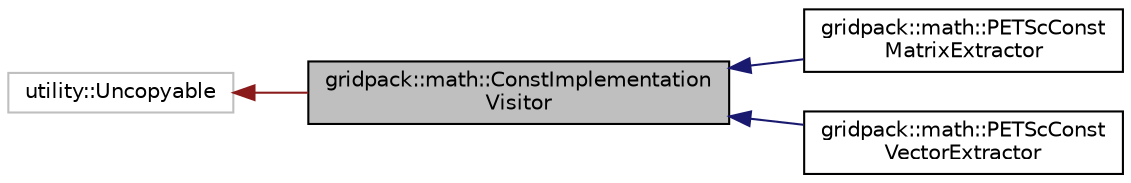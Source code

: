 digraph "gridpack::math::ConstImplementationVisitor"
{
  edge [fontname="Helvetica",fontsize="10",labelfontname="Helvetica",labelfontsize="10"];
  node [fontname="Helvetica",fontsize="10",shape=record];
  rankdir="LR";
  Node1 [label="gridpack::math::ConstImplementation\lVisitor",height=0.2,width=0.4,color="black", fillcolor="grey75", style="filled" fontcolor="black"];
  Node2 -> Node1 [dir="back",color="firebrick4",fontsize="10",style="solid",fontname="Helvetica"];
  Node2 [label="utility::Uncopyable",height=0.2,width=0.4,color="grey75", fillcolor="white", style="filled"];
  Node1 -> Node3 [dir="back",color="midnightblue",fontsize="10",style="solid",fontname="Helvetica"];
  Node3 [label="gridpack::math::PETScConst\lMatrixExtractor",height=0.2,width=0.4,color="black", fillcolor="white", style="filled",URL="$classgridpack_1_1math_1_1_p_e_t_sc_const_matrix_extractor.html"];
  Node1 -> Node4 [dir="back",color="midnightblue",fontsize="10",style="solid",fontname="Helvetica"];
  Node4 [label="gridpack::math::PETScConst\lVectorExtractor",height=0.2,width=0.4,color="black", fillcolor="white", style="filled",URL="$classgridpack_1_1math_1_1_p_e_t_sc_const_vector_extractor.html"];
}
